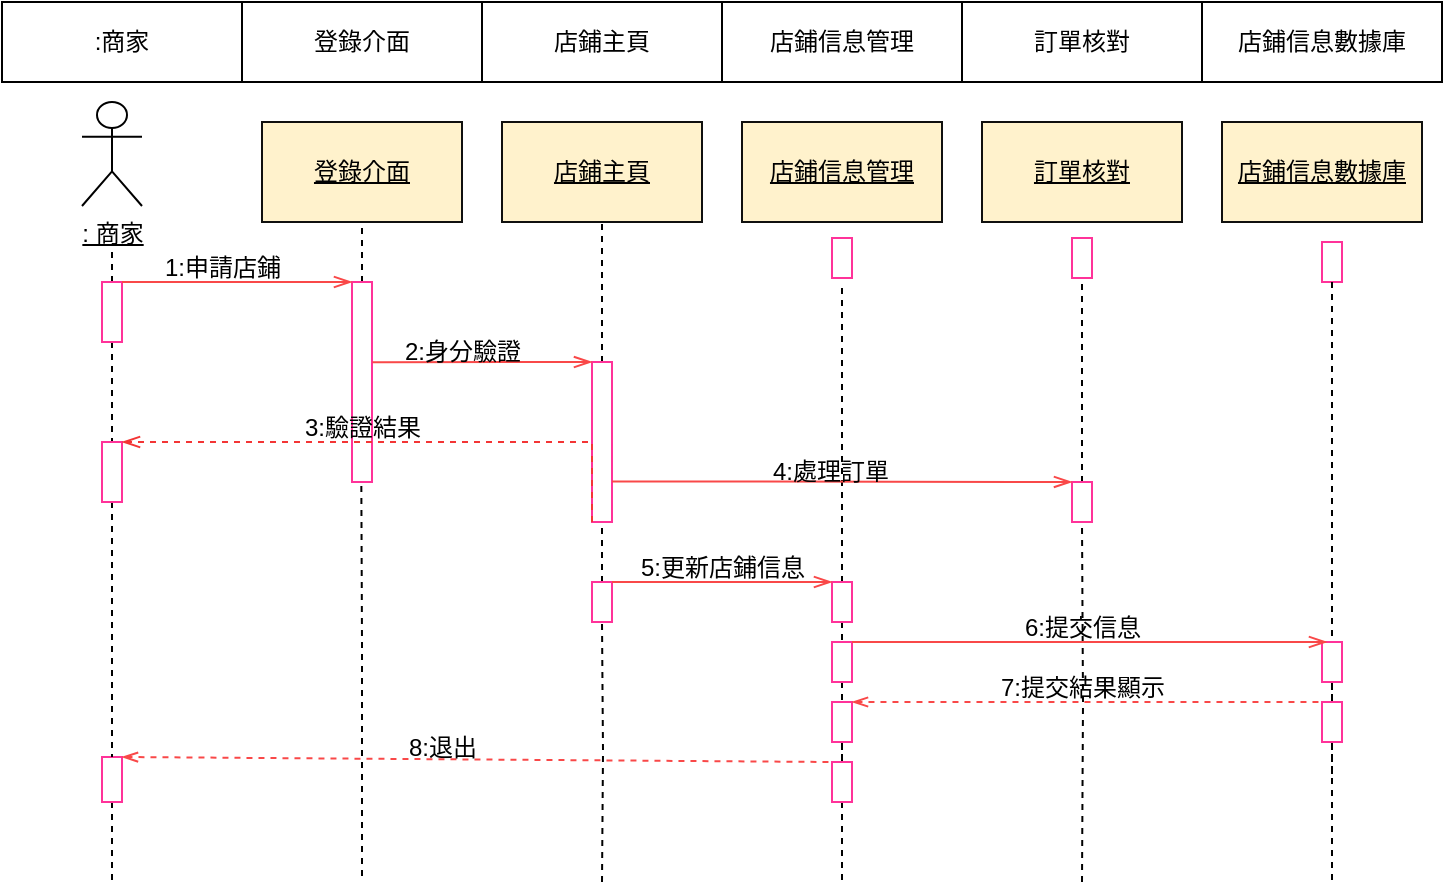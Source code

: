 <mxfile version="22.1.15" type="github">
  <diagram name="第 1 页" id="cdPBf75z0-02DAB7ACqB">
    <mxGraphModel dx="1042" dy="535" grid="1" gridSize="10" guides="1" tooltips="1" connect="1" arrows="1" fold="1" page="1" pageScale="1" pageWidth="827" pageHeight="1169" math="0" shadow="0">
      <root>
        <mxCell id="0" />
        <mxCell id="1" parent="0" />
        <mxCell id="-65h_tqUYANkpe5B-2re-10" value="&lt;u&gt;: 商家&lt;/u&gt;" style="shape=umlActor;verticalLabelPosition=bottom;verticalAlign=top;html=1;outlineConnect=0;" parent="1" vertex="1">
          <mxGeometry x="40" y="50" width="30" height="52" as="geometry" />
        </mxCell>
        <mxCell id="-65h_tqUYANkpe5B-2re-11" value="&lt;u&gt;店鋪信息管理&lt;/u&gt;" style="rounded=0;whiteSpace=wrap;html=1;fillColor=#fff2cc;strokeColor=#10100f;" parent="1" vertex="1">
          <mxGeometry x="370" y="60" width="100" height="50" as="geometry" />
        </mxCell>
        <mxCell id="-65h_tqUYANkpe5B-2re-12" value="&lt;u&gt;店鋪主頁&lt;/u&gt;" style="rounded=0;whiteSpace=wrap;html=1;fillColor=#fff2cc;strokeColor=#10100f;" parent="1" vertex="1">
          <mxGeometry x="250" y="60" width="100" height="50" as="geometry" />
        </mxCell>
        <mxCell id="-65h_tqUYANkpe5B-2re-13" value="&lt;u&gt;登錄介面&lt;/u&gt;" style="rounded=0;whiteSpace=wrap;html=1;fillColor=#fff2cc;strokeColor=#10100f;" parent="1" vertex="1">
          <mxGeometry x="130" y="60" width="100" height="50" as="geometry" />
        </mxCell>
        <mxCell id="-65h_tqUYANkpe5B-2re-14" value="&lt;u&gt;訂單核對&lt;/u&gt;" style="rounded=0;whiteSpace=wrap;html=1;fillColor=#fff2cc;strokeColor=#10100f;" parent="1" vertex="1">
          <mxGeometry x="490" y="60" width="100" height="50" as="geometry" />
        </mxCell>
        <mxCell id="-65h_tqUYANkpe5B-2re-15" value="&lt;u&gt;店鋪信息數據庫&lt;br&gt;&lt;/u&gt;" style="rounded=0;whiteSpace=wrap;html=1;fillColor=#fff2cc;strokeColor=#10100f;" parent="1" vertex="1">
          <mxGeometry x="610" y="60" width="100" height="50" as="geometry" />
        </mxCell>
        <mxCell id="-65h_tqUYANkpe5B-2re-17" style="edgeStyle=orthogonalEdgeStyle;rounded=0;orthogonalLoop=1;jettySize=auto;html=1;dashed=1;endArrow=none;endFill=0;" parent="1" source="-65h_tqUYANkpe5B-2re-60" edge="1">
          <mxGeometry relative="1" as="geometry">
            <mxPoint x="665" y="360" as="targetPoint" />
          </mxGeometry>
        </mxCell>
        <mxCell id="-65h_tqUYANkpe5B-2re-18" value="" style="rounded=0;whiteSpace=wrap;html=1;strokeColor=#FF3399;" parent="1" vertex="1">
          <mxGeometry x="660" y="120" width="10" height="20" as="geometry" />
        </mxCell>
        <mxCell id="-65h_tqUYANkpe5B-2re-19" value="" style="rounded=0;orthogonalLoop=1;jettySize=auto;html=1;endArrow=none;endFill=0;dashed=1;" parent="1" source="-65h_tqUYANkpe5B-2re-21" target="-65h_tqUYANkpe5B-2re-25" edge="1">
          <mxGeometry relative="1" as="geometry" />
        </mxCell>
        <mxCell id="-65h_tqUYANkpe5B-2re-20" style="edgeStyle=orthogonalEdgeStyle;rounded=0;orthogonalLoop=1;jettySize=auto;html=1;exitX=0.5;exitY=0;exitDx=0;exitDy=0;endArrow=none;endFill=0;dashed=1;" parent="1" source="-65h_tqUYANkpe5B-2re-21" edge="1">
          <mxGeometry relative="1" as="geometry">
            <mxPoint x="55" y="122" as="targetPoint" />
          </mxGeometry>
        </mxCell>
        <mxCell id="-65h_tqUYANkpe5B-2re-21" value="" style="rounded=0;whiteSpace=wrap;html=1;strokeColor=#FF3399;" parent="1" vertex="1">
          <mxGeometry x="50" y="140" width="10" height="30" as="geometry" />
        </mxCell>
        <mxCell id="-65h_tqUYANkpe5B-2re-22" style="edgeStyle=orthogonalEdgeStyle;rounded=0;orthogonalLoop=1;jettySize=auto;html=1;exitX=0.5;exitY=1;exitDx=0;exitDy=0;endArrow=none;endFill=0;dashed=1;" parent="1" source="-65h_tqUYANkpe5B-2re-23" edge="1">
          <mxGeometry relative="1" as="geometry">
            <mxPoint x="55" y="441" as="targetPoint" />
          </mxGeometry>
        </mxCell>
        <mxCell id="-65h_tqUYANkpe5B-2re-23" value="" style="rounded=0;whiteSpace=wrap;html=1;strokeColor=#FF3399;" parent="1" vertex="1">
          <mxGeometry x="50" y="377.5" width="10" height="22.5" as="geometry" />
        </mxCell>
        <mxCell id="-65h_tqUYANkpe5B-2re-24" style="edgeStyle=orthogonalEdgeStyle;rounded=0;orthogonalLoop=1;jettySize=auto;html=1;exitX=0.5;exitY=1;exitDx=0;exitDy=0;entryX=0.5;entryY=0;entryDx=0;entryDy=0;dashed=1;endArrow=none;endFill=0;" parent="1" source="-65h_tqUYANkpe5B-2re-25" target="-65h_tqUYANkpe5B-2re-23" edge="1">
          <mxGeometry relative="1" as="geometry" />
        </mxCell>
        <mxCell id="-65h_tqUYANkpe5B-2re-25" value="" style="rounded=0;whiteSpace=wrap;html=1;strokeColor=#FF3399;labelBackgroundColor=default;" parent="1" vertex="1">
          <mxGeometry x="50" y="220" width="10" height="30" as="geometry" />
        </mxCell>
        <mxCell id="-65h_tqUYANkpe5B-2re-28" style="edgeStyle=orthogonalEdgeStyle;rounded=0;orthogonalLoop=1;jettySize=auto;html=1;exitX=0.5;exitY=0;exitDx=0;exitDy=0;entryX=0.5;entryY=1;entryDx=0;entryDy=0;dashed=1;endArrow=none;endFill=0;" parent="1" source="-65h_tqUYANkpe5B-2re-30" target="-65h_tqUYANkpe5B-2re-13" edge="1">
          <mxGeometry relative="1" as="geometry" />
        </mxCell>
        <mxCell id="-65h_tqUYANkpe5B-2re-29" style="edgeStyle=orthogonalEdgeStyle;rounded=0;orthogonalLoop=1;jettySize=auto;html=1;exitX=0.25;exitY=1;exitDx=0;exitDy=0;endArrow=none;endFill=0;dashed=1;" parent="1" edge="1">
          <mxGeometry relative="1" as="geometry">
            <mxPoint x="180" y="440" as="targetPoint" />
            <mxPoint x="179.5" y="200" as="sourcePoint" />
          </mxGeometry>
        </mxCell>
        <mxCell id="-65h_tqUYANkpe5B-2re-30" value="" style="rounded=0;whiteSpace=wrap;html=1;strokeColor=#FF3399;labelBackgroundColor=default;" parent="1" vertex="1">
          <mxGeometry x="175" y="140" width="10" height="100" as="geometry" />
        </mxCell>
        <mxCell id="-65h_tqUYANkpe5B-2re-31" value="" style="edgeStyle=orthogonalEdgeStyle;rounded=0;orthogonalLoop=1;jettySize=auto;html=1;endArrow=none;endFill=0;dashed=1;" parent="1" target="-65h_tqUYANkpe5B-2re-37" edge="1">
          <mxGeometry relative="1" as="geometry">
            <mxPoint x="300" y="440" as="sourcePoint" />
          </mxGeometry>
        </mxCell>
        <mxCell id="-65h_tqUYANkpe5B-2re-34" style="edgeStyle=orthogonalEdgeStyle;rounded=0;orthogonalLoop=1;jettySize=auto;html=1;exitX=0.5;exitY=0;exitDx=0;exitDy=0;entryX=0.5;entryY=1;entryDx=0;entryDy=0;dashed=1;endArrow=none;endFill=0;" parent="1" source="-65h_tqUYANkpe5B-2re-35" target="-65h_tqUYANkpe5B-2re-12" edge="1">
          <mxGeometry relative="1" as="geometry" />
        </mxCell>
        <mxCell id="-65h_tqUYANkpe5B-2re-35" value="" style="rounded=0;whiteSpace=wrap;html=1;strokeColor=#FF3399;labelBackgroundColor=default;" parent="1" vertex="1">
          <mxGeometry x="295" y="180" width="10" height="80" as="geometry" />
        </mxCell>
        <mxCell id="-65h_tqUYANkpe5B-2re-116" style="edgeStyle=orthogonalEdgeStyle;rounded=0;orthogonalLoop=1;jettySize=auto;html=1;entryX=0.5;entryY=1;entryDx=0;entryDy=0;dashed=1;endArrow=none;endFill=0;" parent="1" source="-65h_tqUYANkpe5B-2re-37" target="-65h_tqUYANkpe5B-2re-35" edge="1">
          <mxGeometry relative="1" as="geometry">
            <Array as="points">
              <mxPoint x="300" y="260" />
              <mxPoint x="300" y="260" />
            </Array>
          </mxGeometry>
        </mxCell>
        <mxCell id="-65h_tqUYANkpe5B-2re-37" value="" style="rounded=0;whiteSpace=wrap;html=1;strokeColor=#FF3399;labelBackgroundColor=default;" parent="1" vertex="1">
          <mxGeometry x="295" y="290" width="10" height="20" as="geometry" />
        </mxCell>
        <mxCell id="-65h_tqUYANkpe5B-2re-41" value="" style="edgeStyle=orthogonalEdgeStyle;rounded=0;orthogonalLoop=1;jettySize=auto;html=1;endArrow=none;endFill=0;dashed=1;exitX=0.5;exitY=0;exitDx=0;exitDy=0;" parent="1" source="-65h_tqUYANkpe5B-2re-43" edge="1">
          <mxGeometry relative="1" as="geometry">
            <mxPoint x="420.029" y="210" as="sourcePoint" />
            <mxPoint x="420" y="140" as="targetPoint" />
          </mxGeometry>
        </mxCell>
        <mxCell id="-65h_tqUYANkpe5B-2re-97" value="" style="edgeStyle=orthogonalEdgeStyle;rounded=0;orthogonalLoop=1;jettySize=auto;html=1;dashed=1;endArrow=none;endFill=0;" parent="1" source="-65h_tqUYANkpe5B-2re-43" target="-65h_tqUYANkpe5B-2re-96" edge="1">
          <mxGeometry relative="1" as="geometry" />
        </mxCell>
        <mxCell id="-65h_tqUYANkpe5B-2re-43" value="" style="rounded=0;whiteSpace=wrap;html=1;strokeColor=#FF3399;labelBackgroundColor=default;" parent="1" vertex="1">
          <mxGeometry x="415" y="290" width="10" height="20" as="geometry" />
        </mxCell>
        <mxCell id="-65h_tqUYANkpe5B-2re-98" value="" style="edgeStyle=orthogonalEdgeStyle;rounded=0;orthogonalLoop=1;jettySize=auto;html=1;dashed=1;endArrow=none;endFill=0;" parent="1" source="-65h_tqUYANkpe5B-2re-45" target="-65h_tqUYANkpe5B-2re-96" edge="1">
          <mxGeometry relative="1" as="geometry" />
        </mxCell>
        <mxCell id="-65h_tqUYANkpe5B-2re-105" style="edgeStyle=orthogonalEdgeStyle;rounded=0;orthogonalLoop=1;jettySize=auto;html=1;endArrow=none;endFill=0;dashed=1;" parent="1" source="-65h_tqUYANkpe5B-2re-45" edge="1">
          <mxGeometry relative="1" as="geometry">
            <mxPoint x="420" y="440" as="targetPoint" />
          </mxGeometry>
        </mxCell>
        <mxCell id="-65h_tqUYANkpe5B-2re-45" value="" style="rounded=0;whiteSpace=wrap;html=1;strokeColor=#FF3399;labelBackgroundColor=default;" parent="1" vertex="1">
          <mxGeometry x="415" y="380" width="10" height="20" as="geometry" />
        </mxCell>
        <mxCell id="-65h_tqUYANkpe5B-2re-46" value="" style="endArrow=openThin;endFill=0;endSize=7;html=1;rounded=0;edgeStyle=orthogonalEdgeStyle;exitX=0;exitY=1;exitDx=0;exitDy=0;entryX=1;entryY=0;entryDx=0;entryDy=0;strokeColor=#f33535;dashed=1;" parent="1" source="-65h_tqUYANkpe5B-2re-35" target="-65h_tqUYANkpe5B-2re-25" edge="1">
          <mxGeometry width="160" relative="1" as="geometry">
            <mxPoint x="340" y="300" as="sourcePoint" />
            <mxPoint x="500" y="300" as="targetPoint" />
            <Array as="points">
              <mxPoint x="295" y="220" />
            </Array>
          </mxGeometry>
        </mxCell>
        <mxCell id="-65h_tqUYANkpe5B-2re-47" value="" style="endArrow=openThin;endFill=0;endSize=7;html=1;rounded=0;edgeStyle=orthogonalEdgeStyle;entryX=0;entryY=0;entryDx=0;entryDy=0;strokeColor=#f94848;exitX=1.022;exitY=0.401;exitDx=0;exitDy=0;exitPerimeter=0;" parent="1" source="-65h_tqUYANkpe5B-2re-30" target="-65h_tqUYANkpe5B-2re-35" edge="1">
          <mxGeometry width="160" relative="1" as="geometry">
            <mxPoint x="190" y="180" as="sourcePoint" />
            <mxPoint x="500" y="300" as="targetPoint" />
            <Array as="points">
              <mxPoint x="190" y="180" />
            </Array>
          </mxGeometry>
        </mxCell>
        <mxCell id="-65h_tqUYANkpe5B-2re-48" value="" style="endArrow=openThin;endFill=0;endSize=7;html=1;rounded=0;edgeStyle=orthogonalEdgeStyle;entryX=0;entryY=0;entryDx=0;entryDy=0;strokeColor=#f94848;exitX=1;exitY=0;exitDx=0;exitDy=0;" parent="1" source="-65h_tqUYANkpe5B-2re-21" target="-65h_tqUYANkpe5B-2re-30" edge="1">
          <mxGeometry width="160" relative="1" as="geometry">
            <mxPoint x="195" y="180" as="sourcePoint" />
            <mxPoint x="305" y="180" as="targetPoint" />
            <Array as="points">
              <mxPoint x="120" y="140" />
              <mxPoint x="120" y="140" />
            </Array>
          </mxGeometry>
        </mxCell>
        <mxCell id="-65h_tqUYANkpe5B-2re-49" value="" style="endArrow=openThin;endFill=0;endSize=7;html=1;rounded=0;strokeColor=#f94848;exitX=1;exitY=0;exitDx=0;exitDy=0;entryX=0;entryY=0;entryDx=0;entryDy=0;" parent="1" source="-65h_tqUYANkpe5B-2re-37" target="-65h_tqUYANkpe5B-2re-43" edge="1">
          <mxGeometry width="160" relative="1" as="geometry">
            <mxPoint x="315" y="259.17" as="sourcePoint" />
            <mxPoint x="410" y="260" as="targetPoint" />
          </mxGeometry>
        </mxCell>
        <mxCell id="-65h_tqUYANkpe5B-2re-53" style="edgeStyle=orthogonalEdgeStyle;rounded=0;orthogonalLoop=1;jettySize=auto;html=1;endArrow=none;endFill=0;dashed=1;" parent="1" source="-65h_tqUYANkpe5B-2re-90" edge="1">
          <mxGeometry relative="1" as="geometry">
            <mxPoint x="540" y="140" as="targetPoint" />
          </mxGeometry>
        </mxCell>
        <mxCell id="-65h_tqUYANkpe5B-2re-59" style="edgeStyle=orthogonalEdgeStyle;rounded=0;orthogonalLoop=1;jettySize=auto;html=1;endArrow=none;endFill=0;dashed=1;" parent="1" source="-65h_tqUYANkpe5B-2re-60" edge="1">
          <mxGeometry relative="1" as="geometry">
            <mxPoint x="665" y="440" as="targetPoint" />
          </mxGeometry>
        </mxCell>
        <mxCell id="-65h_tqUYANkpe5B-2re-61" value="" style="endArrow=none;endFill=0;endSize=7;html=1;rounded=0;strokeColor=#f94848;exitX=1;exitY=0;exitDx=0;exitDy=0;entryX=0;entryY=0;entryDx=0;entryDy=0;startArrow=openThin;startFill=0;dashed=1;" parent="1" source="-65h_tqUYANkpe5B-2re-23" target="-65h_tqUYANkpe5B-2re-45" edge="1">
          <mxGeometry width="160" relative="1" as="geometry">
            <mxPoint x="330" y="480" as="sourcePoint" />
            <mxPoint x="560" y="480" as="targetPoint" />
          </mxGeometry>
        </mxCell>
        <mxCell id="-65h_tqUYANkpe5B-2re-70" value="5:更新店鋪信息" style="text;html=1;align=center;verticalAlign=middle;resizable=0;points=[];autosize=1;strokeColor=none;fillColor=none;" parent="1" vertex="1">
          <mxGeometry x="305" y="268" width="110" height="30" as="geometry" />
        </mxCell>
        <mxCell id="-65h_tqUYANkpe5B-2re-71" value="1:申請店鋪" style="text;html=1;align=center;verticalAlign=middle;resizable=0;points=[];autosize=1;strokeColor=none;fillColor=none;" parent="1" vertex="1">
          <mxGeometry x="70" y="118" width="80" height="30" as="geometry" />
        </mxCell>
        <mxCell id="-65h_tqUYANkpe5B-2re-72" value="2:身分驗證" style="text;html=1;align=center;verticalAlign=middle;resizable=0;points=[];autosize=1;strokeColor=none;fillColor=none;" parent="1" vertex="1">
          <mxGeometry x="190" y="160" width="80" height="30" as="geometry" />
        </mxCell>
        <mxCell id="-65h_tqUYANkpe5B-2re-73" value="3:驗證結果" style="text;html=1;align=center;verticalAlign=middle;resizable=0;points=[];autosize=1;strokeColor=none;fillColor=none;" parent="1" vertex="1">
          <mxGeometry x="140" y="198" width="80" height="30" as="geometry" />
        </mxCell>
        <mxCell id="-65h_tqUYANkpe5B-2re-80" value="" style="shape=table;startSize=0;container=1;collapsible=0;childLayout=tableLayout;" parent="1" vertex="1">
          <mxGeometry width="720" height="40" as="geometry" />
        </mxCell>
        <mxCell id="-65h_tqUYANkpe5B-2re-81" value="" style="shape=tableRow;horizontal=0;startSize=0;swimlaneHead=0;swimlaneBody=0;strokeColor=inherit;top=0;left=0;bottom=0;right=0;collapsible=0;dropTarget=0;fillColor=none;points=[[0,0.5],[1,0.5]];portConstraint=eastwest;" parent="-65h_tqUYANkpe5B-2re-80" vertex="1">
          <mxGeometry width="720" height="40" as="geometry" />
        </mxCell>
        <mxCell id="-65h_tqUYANkpe5B-2re-82" value=":商家" style="shape=partialRectangle;html=1;whiteSpace=wrap;connectable=0;strokeColor=inherit;overflow=hidden;fillColor=none;top=0;left=0;bottom=0;right=0;pointerEvents=1;" parent="-65h_tqUYANkpe5B-2re-81" vertex="1">
          <mxGeometry width="120" height="40" as="geometry">
            <mxRectangle width="120" height="40" as="alternateBounds" />
          </mxGeometry>
        </mxCell>
        <mxCell id="-65h_tqUYANkpe5B-2re-83" value="登錄介面" style="shape=partialRectangle;html=1;whiteSpace=wrap;connectable=0;strokeColor=inherit;overflow=hidden;fillColor=none;top=0;left=0;bottom=0;right=0;pointerEvents=1;" parent="-65h_tqUYANkpe5B-2re-81" vertex="1">
          <mxGeometry x="120" width="120" height="40" as="geometry">
            <mxRectangle width="120" height="40" as="alternateBounds" />
          </mxGeometry>
        </mxCell>
        <mxCell id="-65h_tqUYANkpe5B-2re-84" value="店鋪主頁" style="shape=partialRectangle;html=1;whiteSpace=wrap;connectable=0;strokeColor=inherit;overflow=hidden;fillColor=none;top=0;left=0;bottom=0;right=0;pointerEvents=1;" parent="-65h_tqUYANkpe5B-2re-81" vertex="1">
          <mxGeometry x="240" width="120" height="40" as="geometry">
            <mxRectangle width="120" height="40" as="alternateBounds" />
          </mxGeometry>
        </mxCell>
        <mxCell id="-65h_tqUYANkpe5B-2re-85" value="店鋪信息管理" style="shape=partialRectangle;html=1;whiteSpace=wrap;connectable=0;strokeColor=inherit;overflow=hidden;fillColor=none;top=0;left=0;bottom=0;right=0;pointerEvents=1;" parent="-65h_tqUYANkpe5B-2re-81" vertex="1">
          <mxGeometry x="360" width="120" height="40" as="geometry">
            <mxRectangle width="120" height="40" as="alternateBounds" />
          </mxGeometry>
        </mxCell>
        <mxCell id="-65h_tqUYANkpe5B-2re-86" value="訂單核對" style="shape=partialRectangle;html=1;whiteSpace=wrap;connectable=0;strokeColor=inherit;overflow=hidden;fillColor=none;top=0;left=0;bottom=0;right=0;pointerEvents=1;" parent="-65h_tqUYANkpe5B-2re-81" vertex="1">
          <mxGeometry x="480" width="120" height="40" as="geometry">
            <mxRectangle width="120" height="40" as="alternateBounds" />
          </mxGeometry>
        </mxCell>
        <mxCell id="-65h_tqUYANkpe5B-2re-87" value="店鋪信息數據庫" style="shape=partialRectangle;html=1;whiteSpace=wrap;connectable=0;strokeColor=inherit;overflow=hidden;fillColor=none;top=0;left=0;bottom=0;right=0;pointerEvents=1;" parent="-65h_tqUYANkpe5B-2re-81" vertex="1">
          <mxGeometry x="600" width="120" height="40" as="geometry">
            <mxRectangle width="120" height="40" as="alternateBounds" />
          </mxGeometry>
        </mxCell>
        <mxCell id="-65h_tqUYANkpe5B-2re-88" value="" style="rounded=0;whiteSpace=wrap;html=1;strokeColor=#FF3399;labelBackgroundColor=default;" parent="1" vertex="1">
          <mxGeometry x="415" y="118" width="10" height="20" as="geometry" />
        </mxCell>
        <mxCell id="-65h_tqUYANkpe5B-2re-89" value="" style="rounded=0;whiteSpace=wrap;html=1;strokeColor=#FF3399;labelBackgroundColor=default;" parent="1" vertex="1">
          <mxGeometry x="535" y="118" width="10" height="20" as="geometry" />
        </mxCell>
        <mxCell id="-65h_tqUYANkpe5B-2re-91" value="" style="edgeStyle=orthogonalEdgeStyle;rounded=0;orthogonalLoop=1;jettySize=auto;html=1;endArrow=none;endFill=0;dashed=1;" parent="1" target="-65h_tqUYANkpe5B-2re-90" edge="1">
          <mxGeometry relative="1" as="geometry">
            <mxPoint x="540" y="440" as="sourcePoint" />
            <mxPoint x="540" y="140" as="targetPoint" />
          </mxGeometry>
        </mxCell>
        <mxCell id="-65h_tqUYANkpe5B-2re-90" value="" style="rounded=0;whiteSpace=wrap;html=1;strokeColor=#FF3399;labelBackgroundColor=default;" parent="1" vertex="1">
          <mxGeometry x="535" y="240" width="10" height="20" as="geometry" />
        </mxCell>
        <mxCell id="-65h_tqUYANkpe5B-2re-95" value="" style="rounded=0;whiteSpace=wrap;html=1;strokeColor=#FF3399;labelBackgroundColor=default;" parent="1" vertex="1">
          <mxGeometry x="415" y="320" width="10" height="20" as="geometry" />
        </mxCell>
        <mxCell id="-65h_tqUYANkpe5B-2re-96" value="" style="rounded=0;whiteSpace=wrap;html=1;strokeColor=#FF3399;labelBackgroundColor=default;" parent="1" vertex="1">
          <mxGeometry x="415" y="350" width="10" height="20" as="geometry" />
        </mxCell>
        <mxCell id="-65h_tqUYANkpe5B-2re-100" value="" style="edgeStyle=orthogonalEdgeStyle;rounded=0;orthogonalLoop=1;jettySize=auto;html=1;dashed=1;endArrow=none;endFill=0;entryX=0.5;entryY=0;entryDx=0;entryDy=0;" parent="1" source="-65h_tqUYANkpe5B-2re-92" target="-65h_tqUYANkpe5B-2re-60" edge="1">
          <mxGeometry relative="1" as="geometry">
            <mxPoint x="665" y="140" as="sourcePoint" />
            <mxPoint x="665" y="360" as="targetPoint" />
          </mxGeometry>
        </mxCell>
        <mxCell id="-65h_tqUYANkpe5B-2re-60" value="" style="rounded=0;whiteSpace=wrap;html=1;strokeColor=#FF3399;labelBackgroundColor=default;" parent="1" vertex="1">
          <mxGeometry x="660" y="350" width="10" height="20" as="geometry" />
        </mxCell>
        <mxCell id="-65h_tqUYANkpe5B-2re-103" value="" style="edgeStyle=orthogonalEdgeStyle;rounded=0;orthogonalLoop=1;jettySize=auto;html=1;dashed=1;endArrow=none;endFill=0;entryX=0.5;entryY=0;entryDx=0;entryDy=0;" parent="1" source="-65h_tqUYANkpe5B-2re-18" target="-65h_tqUYANkpe5B-2re-92" edge="1">
          <mxGeometry relative="1" as="geometry">
            <mxPoint x="665" y="140" as="sourcePoint" />
            <mxPoint x="665" y="350" as="targetPoint" />
          </mxGeometry>
        </mxCell>
        <mxCell id="-65h_tqUYANkpe5B-2re-92" value="" style="rounded=0;whiteSpace=wrap;html=1;strokeColor=#FF3399;labelBackgroundColor=default;" parent="1" vertex="1">
          <mxGeometry x="660" y="320" width="10" height="20" as="geometry" />
        </mxCell>
        <mxCell id="-65h_tqUYANkpe5B-2re-106" value="8:退出" style="text;html=1;align=center;verticalAlign=middle;resizable=0;points=[];autosize=1;strokeColor=none;fillColor=none;" parent="1" vertex="1">
          <mxGeometry x="190" y="358" width="60" height="30" as="geometry" />
        </mxCell>
        <mxCell id="-65h_tqUYANkpe5B-2re-107" value="" style="endArrow=openThin;endFill=0;endSize=7;html=1;rounded=0;edgeStyle=orthogonalEdgeStyle;strokeColor=#f94848;exitX=1.022;exitY=0.401;exitDx=0;exitDy=0;exitPerimeter=0;entryX=0;entryY=0;entryDx=0;entryDy=0;" parent="1" target="-65h_tqUYANkpe5B-2re-90" edge="1">
          <mxGeometry width="160" relative="1" as="geometry">
            <mxPoint x="305" y="239.71" as="sourcePoint" />
            <mxPoint x="530" y="240" as="targetPoint" />
            <Array as="points">
              <mxPoint x="310" y="240" />
            </Array>
          </mxGeometry>
        </mxCell>
        <mxCell id="-65h_tqUYANkpe5B-2re-109" value="4:處理訂單" style="text;html=1;align=center;verticalAlign=middle;resizable=0;points=[];autosize=1;strokeColor=none;fillColor=none;" parent="1" vertex="1">
          <mxGeometry x="374" y="220" width="80" height="30" as="geometry" />
        </mxCell>
        <mxCell id="-65h_tqUYANkpe5B-2re-110" value="" style="endArrow=openThin;endFill=0;endSize=7;html=1;rounded=0;edgeStyle=orthogonalEdgeStyle;strokeColor=#f94848;exitX=1;exitY=0;exitDx=0;exitDy=0;entryX=0.25;entryY=0;entryDx=0;entryDy=0;" parent="1" source="-65h_tqUYANkpe5B-2re-95" target="-65h_tqUYANkpe5B-2re-92" edge="1">
          <mxGeometry width="160" relative="1" as="geometry">
            <mxPoint x="500" y="319.31" as="sourcePoint" />
            <mxPoint x="650" y="319" as="targetPoint" />
            <Array as="points">
              <mxPoint x="510" y="320" />
              <mxPoint x="510" y="320" />
            </Array>
          </mxGeometry>
        </mxCell>
        <mxCell id="-65h_tqUYANkpe5B-2re-111" value="" style="endArrow=none;endFill=0;endSize=7;html=1;rounded=0;edgeStyle=orthogonalEdgeStyle;strokeColor=#f94848;exitX=1;exitY=0;exitDx=0;exitDy=0;entryX=0;entryY=0;entryDx=0;entryDy=0;startArrow=openThin;startFill=0;dashed=1;" parent="1" source="-65h_tqUYANkpe5B-2re-96" target="-65h_tqUYANkpe5B-2re-60" edge="1">
          <mxGeometry width="160" relative="1" as="geometry">
            <mxPoint x="435" y="330" as="sourcePoint" />
            <mxPoint x="673" y="330" as="targetPoint" />
            <Array as="points">
              <mxPoint x="540" y="350" />
              <mxPoint x="540" y="350" />
            </Array>
          </mxGeometry>
        </mxCell>
        <mxCell id="-65h_tqUYANkpe5B-2re-112" value="7:提交結果顯示" style="text;html=1;align=center;verticalAlign=middle;resizable=0;points=[];autosize=1;strokeColor=none;fillColor=none;" parent="1" vertex="1">
          <mxGeometry x="485" y="328" width="110" height="30" as="geometry" />
        </mxCell>
        <mxCell id="-65h_tqUYANkpe5B-2re-113" value="6:提交信息" style="text;html=1;align=center;verticalAlign=middle;resizable=0;points=[];autosize=1;strokeColor=none;fillColor=none;" parent="1" vertex="1">
          <mxGeometry x="500" y="298" width="80" height="30" as="geometry" />
        </mxCell>
      </root>
    </mxGraphModel>
  </diagram>
</mxfile>

